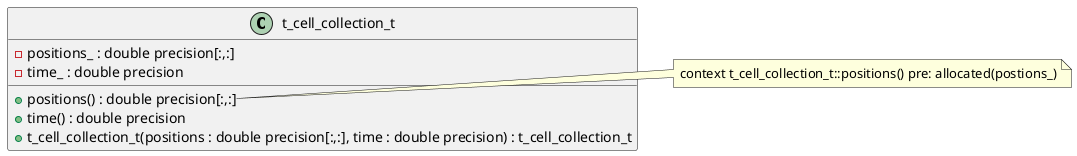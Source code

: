 @startuml

class t_cell_collection_t{
  - positions_ : double precision[:,:]
  - time_ : double precision
  + positions() : double precision[:,:]
  + time() : double precision
  + t_cell_collection_t(positions : double precision[:,:], time : double precision) : t_cell_collection_t
}

note right of t_cell_collection_t::positions()
  context t_cell_collection_t::positions() pre: allocated(postions_)
end note

@enduml
